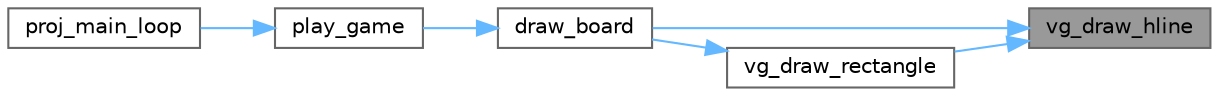 digraph "vg_draw_hline"
{
 // LATEX_PDF_SIZE
  bgcolor="transparent";
  edge [fontname=Helvetica,fontsize=10,labelfontname=Helvetica,labelfontsize=10];
  node [fontname=Helvetica,fontsize=10,shape=box,height=0.2,width=0.4];
  rankdir="RL";
  Node1 [label="vg_draw_hline",height=0.2,width=0.4,color="gray40", fillcolor="grey60", style="filled", fontcolor="black",tooltip="Draws a vertical line on the screen."];
  Node1 -> Node2 [dir="back",color="steelblue1",style="solid"];
  Node2 [label="draw_board",height=0.2,width=0.4,color="grey40", fillcolor="white", style="filled",URL="$board_8c.html#a9156ff91f463b226d488145b185ae0c5",tooltip="Function that draws the game board."];
  Node2 -> Node3 [dir="back",color="steelblue1",style="solid"];
  Node3 [label="play_game",height=0.2,width=0.4,color="grey40", fillcolor="white", style="filled",URL="$game_8c.html#ae5c5488476ad939ec12809dfd4941fa9",tooltip="Plays the game with the given piece."];
  Node3 -> Node4 [dir="back",color="steelblue1",style="solid"];
  Node4 [label="proj_main_loop",height=0.2,width=0.4,color="grey40", fillcolor="white", style="filled",URL="$proj_8c.html#a2a16f651eccbd248e1ad3b3b924b143b",tooltip=" "];
  Node1 -> Node5 [dir="back",color="steelblue1",style="solid"];
  Node5 [label="vg_draw_rectangle",height=0.2,width=0.4,color="grey40", fillcolor="white", style="filled",URL="$vbe__graphics_8c.html#a99d2da2559e11200c6b40c469e9977ec",tooltip="Draws a rectangle on the screen."];
  Node5 -> Node2 [dir="back",color="steelblue1",style="solid"];
}
